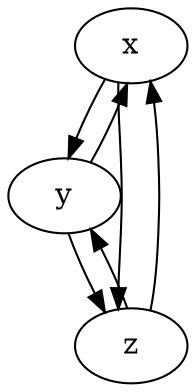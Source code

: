 strict digraph "" {
	x -> y	 [weight=1];
	x -> z	 [weight=1];
	y -> x	 [weight=1];
	y -> z	 [weight=1];
	z -> x	 [weight=1];
	z -> y	 [weight=1];
}
